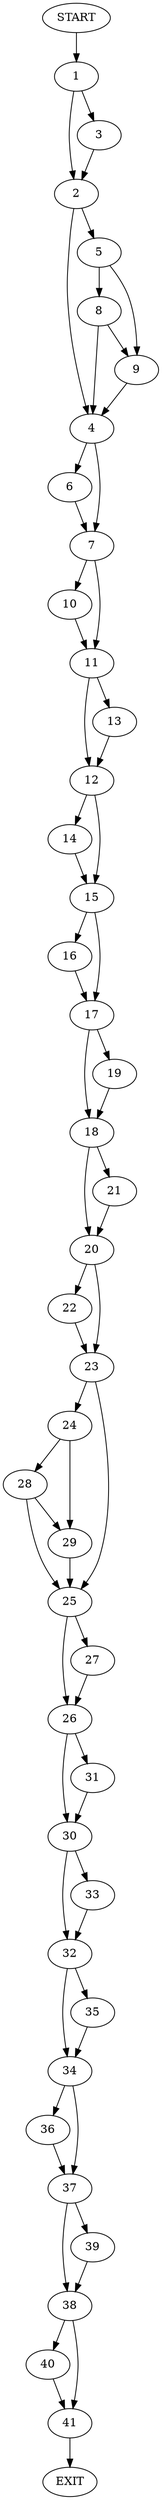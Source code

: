 digraph {
0 [label="START"]
42 [label="EXIT"]
0 -> 1
1 -> 2
1 -> 3
2 -> 4
2 -> 5
3 -> 2
4 -> 6
4 -> 7
5 -> 8
5 -> 9
9 -> 4
8 -> 4
8 -> 9
7 -> 10
7 -> 11
6 -> 7
11 -> 12
11 -> 13
10 -> 11
13 -> 12
12 -> 14
12 -> 15
14 -> 15
15 -> 16
15 -> 17
17 -> 18
17 -> 19
16 -> 17
19 -> 18
18 -> 20
18 -> 21
20 -> 22
20 -> 23
21 -> 20
23 -> 24
23 -> 25
22 -> 23
25 -> 26
25 -> 27
24 -> 28
24 -> 29
29 -> 25
28 -> 29
28 -> 25
27 -> 26
26 -> 30
26 -> 31
31 -> 30
30 -> 32
30 -> 33
33 -> 32
32 -> 34
32 -> 35
34 -> 36
34 -> 37
35 -> 34
36 -> 37
37 -> 38
37 -> 39
39 -> 38
38 -> 40
38 -> 41
40 -> 41
41 -> 42
}
